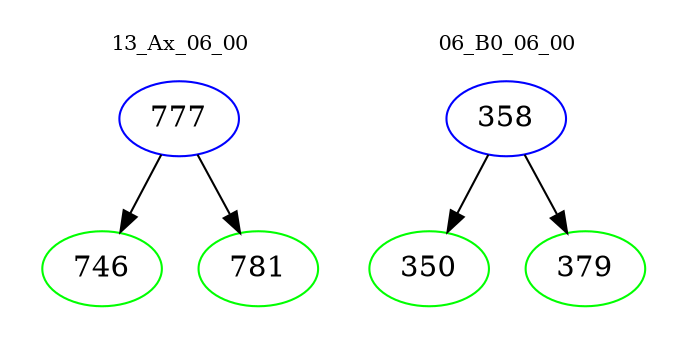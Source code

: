 digraph{
subgraph cluster_0 {
color = white
label = "13_Ax_06_00";
fontsize=10;
T0_777 [label="777", color="blue"]
T0_777 -> T0_746 [color="black"]
T0_746 [label="746", color="green"]
T0_777 -> T0_781 [color="black"]
T0_781 [label="781", color="green"]
}
subgraph cluster_1 {
color = white
label = "06_B0_06_00";
fontsize=10;
T1_358 [label="358", color="blue"]
T1_358 -> T1_350 [color="black"]
T1_350 [label="350", color="green"]
T1_358 -> T1_379 [color="black"]
T1_379 [label="379", color="green"]
}
}
